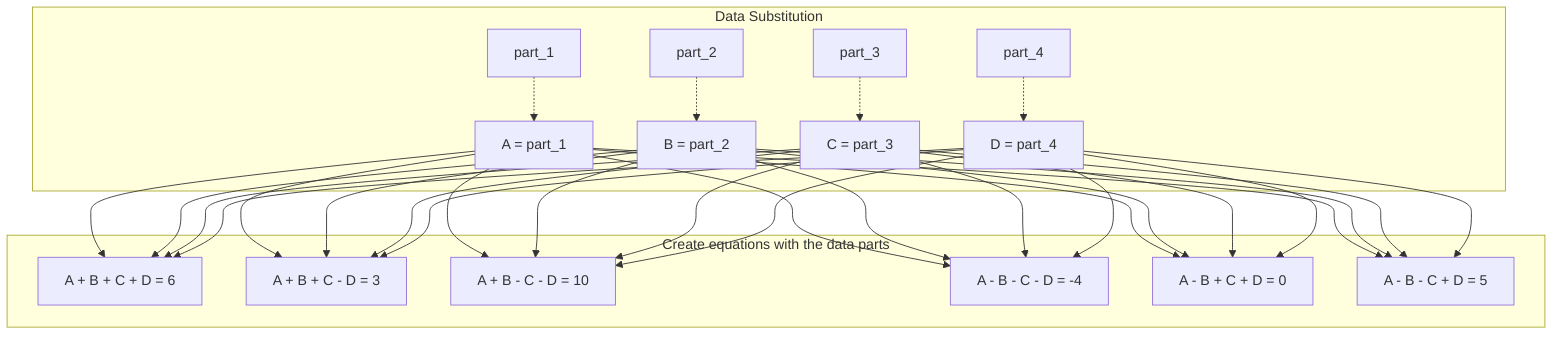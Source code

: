 graph TD
    subgraph Data Substitution
    parta[part_1]
    partb[part_2]
    partc[part_3]
    partd[part_4]
    parta -.-> vara[  A = part_1]
    partb -.-> varb[  B = part_2]
    partc -.-> varc[  C = part_3] 
    partd -.-> vard[  D = part_4]
    end
    subgraph Create equations with the data parts 
    eq1[A + B + C + D = 6]
    eq2[A +  B +  C -  D = 3]
    eq3[A +  B -  C -  D = 10]
    eq4[ A -  B -  C -  D = -4]
    eq5[ A -  B +  C +  D = 0]
    eq6[ A -  B -  C +  D = 5]
    vara & varb & varc & vard --> eq1 & eq2 & eq3 & eq4 & eq5 & eq6
    end